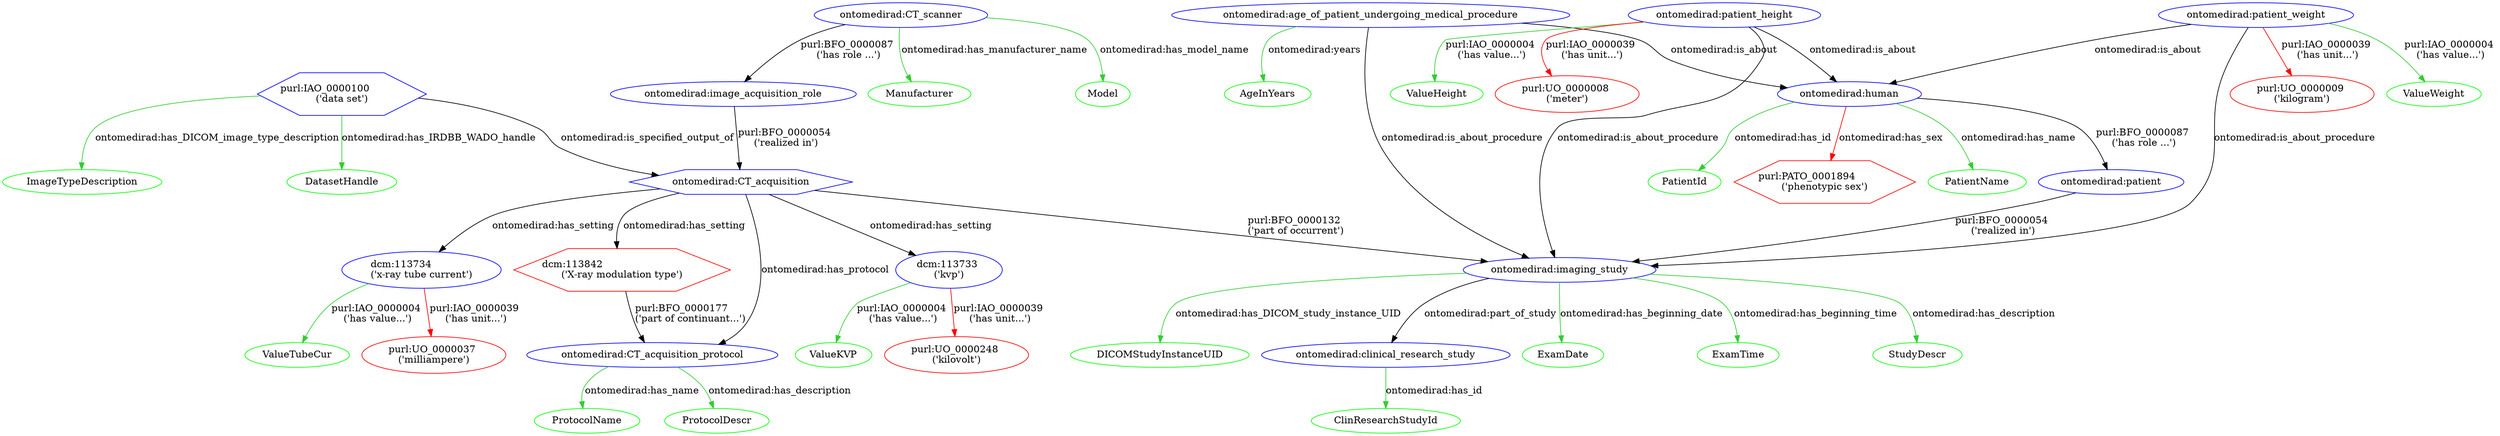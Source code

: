 digraph G {
// DEFINITION of NODES
	RolePat [label="ontomedirad:patient"] [color = "blue"];
	Exam [label="ontomedirad:imaging_study"] [color = "blue"];
	Human [label="ontomedirad:human"] [color = "blue"];
	CTAcq [label="ontomedirad:CT_acquisition"] [color = "blue"][shape = hexagon];
	Dataset [label="purl:IAO_0000100 \l('data set')"] [color = "blue"][shape = hexagon];
	ImageTypeDescription [color = "green"];
	ExamDate [color = "green"];
	ExamTime [color = "green"];
	StudyDescr [color = "green"];
	DICOMStudyInstanceUID [color = "green"];
	PatientSex [label="purl:PATO_0001894 \l('phenotypic sex')"] [color = "red"][shape = hexagon];
	PatientName [color = "green"];
	PatientId [color = "green"];
	PatientAge  [label="ontomedirad:age_of_patient_undergoing_medical_procedure"] [color = "blue"];
	AgeInYears [color = "green"];
	PatientWeight  [label="ontomedirad:patient_weight"] [color = "blue"];
	ValueWeight [color = "green"];
	UnitWeight [label="purl:UO_0000009 \l('kilogram')"] [color = "red"];
	PatientHeight  [label="ontomedirad:patient_height"] [color = "blue"];
	ValueHeight [color = "green"];
	UnitHeight [label="purl:UO_0000008 \l('meter')"] [color = "red"];
	Protocol [label="ontomedirad:CT_acquisition_protocol"] [color = "blue"];
	XRayModulationType [label="dcm:113842 \l('X-ray modulation type')"] [color = "red"][shape = hexagon];
	KVP [label="dcm:113733 \l('kvp')"] [color = "blue"];
	ValueKVP [color = "green"];
	UnitKVP [label="purl:UO_0000248 \l('kilovolt')"][color = "red"];
	TubeCur [label="dcm:113734 \l('x-ray tube current')"] [color = "blue"];
	ValueTubeCur [color = "green"];
	UnitTubeCur [label="purl:UO_0000037 \l('milliampere')"] [color = "red"];
	DatasetHandle [color = "green"];
	Scanner [label="ontomedirad:CT_scanner"] [color = "blue"];
	AcqRole [label="ontomedirad:image_acquisition_role"] [color = "blue"];
	Manufacturer [color = "green"];
	Model [color = "green"];
	ClinResearchStudy [label="ontomedirad:clinical_research_study"] [color = "blue"];
	ClinResearchStudyId [color = "green"];
	ProtocolName [color = "green"];
	ProtocolDescr [color = "green"];

// DEFINITION of EDGES
	RolePat -> Exam [label="purl:BFO_0000054 \l('realized in')"];
	Human -> RolePat [label="purl:BFO_0000087 \l('has role ...')"];
	CTAcq -> Exam [label="purl:BFO_0000132 \l('part of occurrent')"];
	Dataset -> CTAcq [label="ontomedirad:is_specified_output_of"];
	Dataset -> ImageTypeDescription [label="ontomedirad:has_DICOM_image_type_description"] [color="limegreen"];
	Exam -> ExamDate [label="ontomedirad:has_beginning_date"] [color="limegreen"];
	Exam -> ExamTime [label="ontomedirad:has_beginning_time"] [color="limegreen"];
	Exam -> StudyDescr [label="ontomedirad:has_description"] [color="limegreen"];
	Exam -> DICOMStudyInstanceUID [label="ontomedirad:has_DICOM_study_instance_UID"] [color="limegreen"];
	Exam -> ClinResearchStudy [label="ontomedirad:part_of_study"];
	Human -> PatientSex [label="ontomedirad:has_sex"] [color="red"];
	Human -> PatientName [label="ontomedirad:has_name"] [color="limegreen"];
	Human -> PatientId [label="ontomedirad:has_id"] [color="limegreen"];
	PatientAge -> Exam [label="ontomedirad:is_about_procedure"];
	PatientAge -> Human [label="ontomedirad:is_about"];
	PatientAge -> AgeInYears [label="ontomedirad:years"] [color="limegreen"];
	PatientWeight -> Exam [label="ontomedirad:is_about_procedure"];
	PatientWeight -> Human [label="ontomedirad:is_about"];
	PatientWeight -> ValueWeight [label="purl:IAO_0000004 \l('has value...')"] [color="limegreen"];
	PatientWeight -> UnitWeight [label="purl:IAO_0000039 \l('has unit...')"] [color="red"];
	PatientHeight -> Exam [label="ontomedirad:is_about_procedure"];
	PatientHeight -> Human [label="ontomedirad:is_about"];
	PatientHeight -> ValueHeight [label="purl:IAO_0000004 \l('has value...')"] [color="limegreen"];
	PatientHeight -> UnitHeight [label="purl:IAO_0000039 \l('has unit...')"] [color="red"];
	CTAcq -> Protocol [label="ontomedirad:has_protocol"]
	Protocol -> ProtocolName [label="ontomedirad:has_name"][color="limegreen"];
	Protocol -> ProtocolDescr [label="ontomedirad:has_description"][color="limegreen"];
	CTAcq -> XRayModulationType [label="ontomedirad:has_setting"]
	XRayModulationType -> Protocol [label="purl:BFO_0000177 \l('part of continuant...')"];
	CTAcq -> KVP [label="ontomedirad:has_setting"]
	KVP -> ValueKVP [label="purl:IAO_0000004 \l('has value...')"] [color="limegreen"];
	KVP -> UnitKVP [label="purl:IAO_0000039 \l('has unit...')"] [color="red"];
	CTAcq -> TubeCur [label="ontomedirad:has_setting"]
	TubeCur -> ValueTubeCur [label="purl:IAO_0000004 \l('has value...')"] [color="limegreen"];
	TubeCur -> UnitTubeCur [label="purl:IAO_0000039 \l('has unit...')"] [color="red"];
	Dataset -> DatasetHandle [label="ontomedirad:has_IRDBB_WADO_handle"] [color="limegreen"];
	Scanner -> AcqRole [label="purl:BFO_0000087 \l('has role ...')"];
	AcqRole -> CTAcq [label="purl:BFO_0000054 \l('realized in')"];
	Scanner -> Manufacturer [label="ontomedirad:has_manufacturer_name"] [color="limegreen"];
	Scanner -> Model [label="ontomedirad:has_model_name"] [color="limegreen"];
	ClinResearchStudy -> ClinResearchStudyId  [label="ontomedirad:has_id"][color="limegreen"];
}

